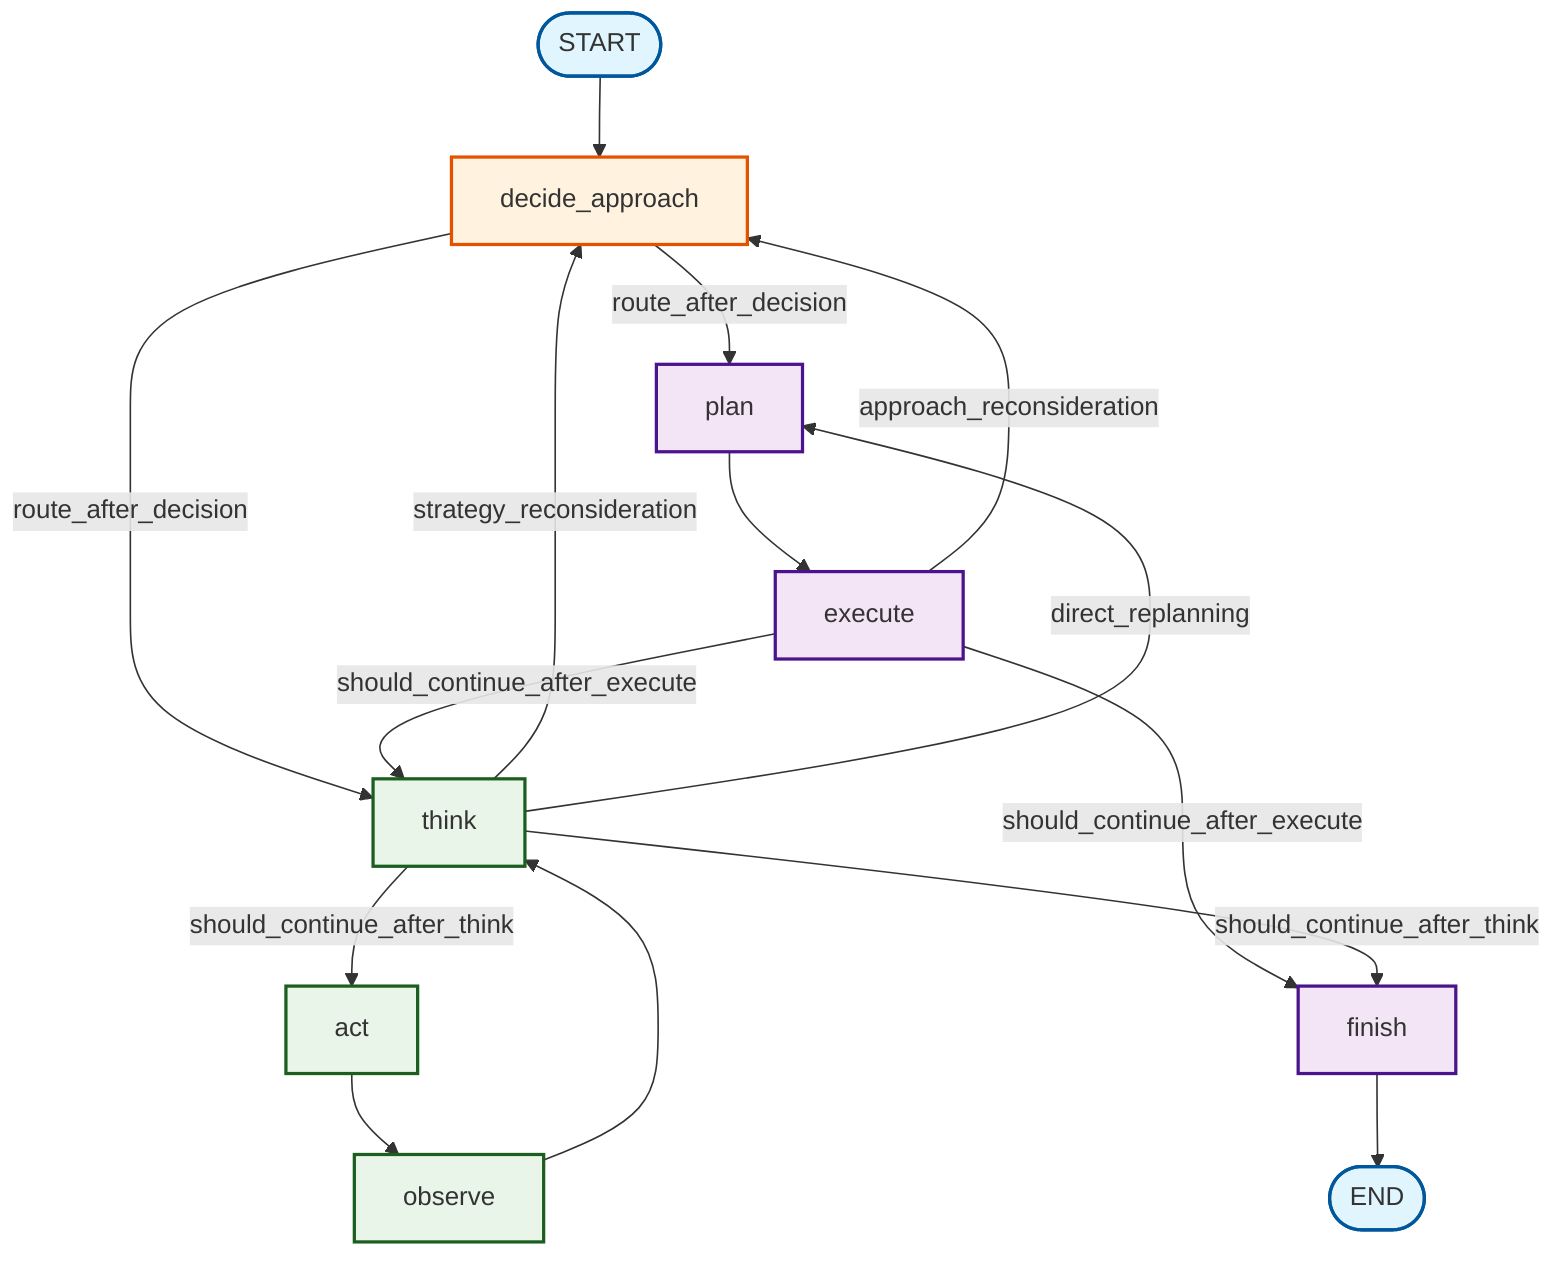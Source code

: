 graph TD
    START([START]) --> decide_approach[decide_approach]
    
    decide_approach --> |route_after_decision| plan[plan]
    decide_approach --> |route_after_decision| think[think]
    
    %% Plan-Execute path
    plan --> execute[execute]
    execute --> |should_continue_after_execute| think
    execute --> |should_continue_after_execute| finish[finish]
    execute --> |approach_reconsideration| decide_approach
    
    %% ReAct path
    think --> |should_continue_after_think| act[act]
    think --> |should_continue_after_think| finish
    
    %% Adaptive feedback loops from think
    think --> |strategy_reconsideration| decide_approach
    think --> |direct_replanning| plan
    
    act --> observe[observe]
    observe --> think
    
    finish --> END([END])
    
    %% Styling
    classDef startEnd fill:#e1f5fe,stroke:#01579b,stroke-width:2px
    classDef decision fill:#fff3e0,stroke:#e65100,stroke-width:2px
    classDef process fill:#f3e5f5,stroke:#4a148c,stroke-width:2px
    classDef action fill:#e8f5e8,stroke:#1b5e20,stroke-width:2px
    
    class START,END startEnd
    class decide_approach decision
    class plan,execute,finish process
    class think,act,observe action